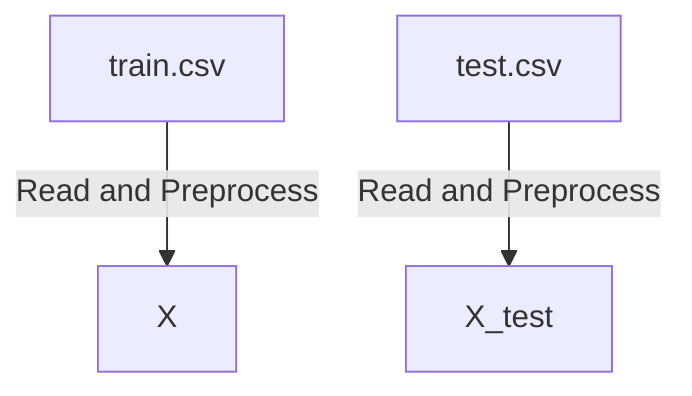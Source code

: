 flowchart TD
    A["train.csv"] -->|"Read and Preprocess"| B["X"]
    A1["test.csv"] -->|"Read and Preprocess"| B1["X_test"]